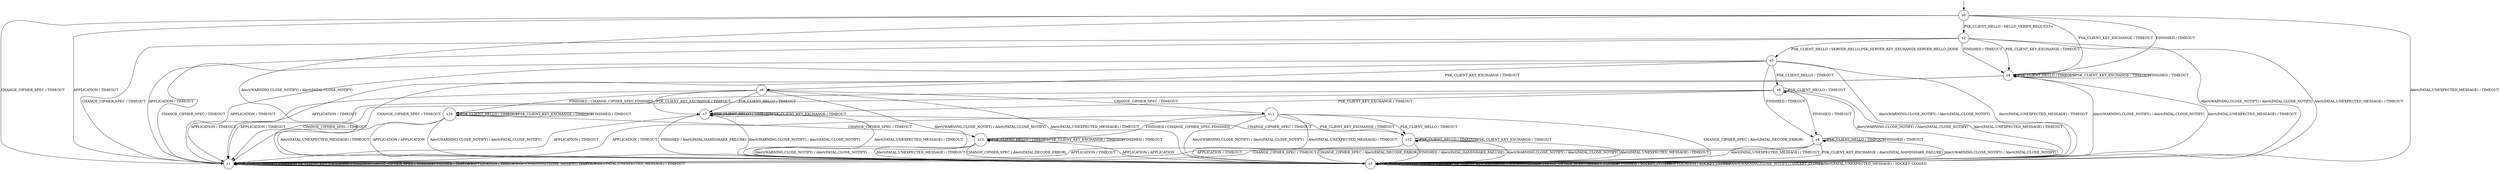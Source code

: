 digraph g {

	s0 [shape="circle" label="s0"];
	s1 [shape="circle" label="s1"];
	s2 [shape="circle" label="s2"];
	s3 [shape="circle" label="s3"];
	s4 [shape="circle" label="s4"];
	s5 [shape="circle" label="s5"];
	s6 [shape="circle" label="s6"];
	s7 [shape="circle" label="s7"];
	s8 [shape="circle" label="s8"];
	s9 [shape="circle" label="s9"];
	s10 [shape="circle" label="s10"];
	s11 [shape="circle" label="s11"];
	s12 [shape="circle" label="s12"];
	s13 [shape="circle" label="s13"];
	s0 -> s2 [label="PSK_CLIENT_HELLO / HELLO_VERIFY_REQUEST+"];
	s0 -> s4 [label="PSK_CLIENT_KEY_EXCHANGE / TIMEOUT"];
	s0 -> s1 [label="CHANGE_CIPHER_SPEC / TIMEOUT"];
	s0 -> s4 [label="FINISHED / TIMEOUT"];
	s0 -> s1 [label="APPLICATION / TIMEOUT"];
	s0 -> s3 [label="Alert(WARNING,CLOSE_NOTIFY) / Alert(FATAL,CLOSE_NOTIFY)"];
	s0 -> s3 [label="Alert(FATAL,UNEXPECTED_MESSAGE) / TIMEOUT"];
	s1 -> s1 [label="PSK_CLIENT_HELLO / TIMEOUT"];
	s1 -> s1 [label="PSK_CLIENT_KEY_EXCHANGE / TIMEOUT"];
	s1 -> s1 [label="CHANGE_CIPHER_SPEC / TIMEOUT"];
	s1 -> s1 [label="FINISHED / TIMEOUT"];
	s1 -> s1 [label="APPLICATION / TIMEOUT"];
	s1 -> s1 [label="Alert(WARNING,CLOSE_NOTIFY) / TIMEOUT"];
	s1 -> s1 [label="Alert(FATAL,UNEXPECTED_MESSAGE) / TIMEOUT"];
	s2 -> s5 [label="PSK_CLIENT_HELLO / SERVER_HELLO,PSK_SERVER_KEY_EXCHANGE,SERVER_HELLO_DONE"];
	s2 -> s4 [label="PSK_CLIENT_KEY_EXCHANGE / TIMEOUT"];
	s2 -> s1 [label="CHANGE_CIPHER_SPEC / TIMEOUT"];
	s2 -> s4 [label="FINISHED / TIMEOUT"];
	s2 -> s1 [label="APPLICATION / TIMEOUT"];
	s2 -> s3 [label="Alert(WARNING,CLOSE_NOTIFY) / Alert(FATAL,CLOSE_NOTIFY)"];
	s2 -> s3 [label="Alert(FATAL,UNEXPECTED_MESSAGE) / TIMEOUT"];
	s3 -> s3 [label="PSK_CLIENT_HELLO / SOCKET_CLOSED"];
	s3 -> s3 [label="PSK_CLIENT_KEY_EXCHANGE / SOCKET_CLOSED"];
	s3 -> s3 [label="CHANGE_CIPHER_SPEC / SOCKET_CLOSED"];
	s3 -> s3 [label="FINISHED / SOCKET_CLOSED"];
	s3 -> s3 [label="APPLICATION / SOCKET_CLOSED"];
	s3 -> s3 [label="Alert(WARNING,CLOSE_NOTIFY) / SOCKET_CLOSED"];
	s3 -> s3 [label="Alert(FATAL,UNEXPECTED_MESSAGE) / SOCKET_CLOSED"];
	s4 -> s4 [label="PSK_CLIENT_HELLO / TIMEOUT"];
	s4 -> s4 [label="PSK_CLIENT_KEY_EXCHANGE / TIMEOUT"];
	s4 -> s1 [label="CHANGE_CIPHER_SPEC / TIMEOUT"];
	s4 -> s4 [label="FINISHED / TIMEOUT"];
	s4 -> s1 [label="APPLICATION / TIMEOUT"];
	s4 -> s3 [label="Alert(WARNING,CLOSE_NOTIFY) / Alert(FATAL,CLOSE_NOTIFY)"];
	s4 -> s3 [label="Alert(FATAL,UNEXPECTED_MESSAGE) / TIMEOUT"];
	s5 -> s9 [label="PSK_CLIENT_HELLO / TIMEOUT"];
	s5 -> s6 [label="PSK_CLIENT_KEY_EXCHANGE / TIMEOUT"];
	s5 -> s1 [label="CHANGE_CIPHER_SPEC / TIMEOUT"];
	s5 -> s8 [label="FINISHED / TIMEOUT"];
	s5 -> s1 [label="APPLICATION / TIMEOUT"];
	s5 -> s3 [label="Alert(WARNING,CLOSE_NOTIFY) / Alert(FATAL,CLOSE_NOTIFY)"];
	s5 -> s3 [label="Alert(FATAL,UNEXPECTED_MESSAGE) / TIMEOUT"];
	s6 -> s7 [label="PSK_CLIENT_HELLO / TIMEOUT"];
	s6 -> s7 [label="PSK_CLIENT_KEY_EXCHANGE / TIMEOUT"];
	s6 -> s11 [label="CHANGE_CIPHER_SPEC / TIMEOUT"];
	s6 -> s10 [label="FINISHED / CHANGE_CIPHER_SPEC,FINISHED"];
	s6 -> s1 [label="APPLICATION / TIMEOUT"];
	s6 -> s3 [label="Alert(WARNING,CLOSE_NOTIFY) / Alert(FATAL,CLOSE_NOTIFY)"];
	s6 -> s3 [label="Alert(FATAL,UNEXPECTED_MESSAGE) / TIMEOUT"];
	s7 -> s7 [label="PSK_CLIENT_HELLO / TIMEOUT"];
	s7 -> s7 [label="PSK_CLIENT_KEY_EXCHANGE / TIMEOUT"];
	s7 -> s12 [label="CHANGE_CIPHER_SPEC / TIMEOUT"];
	s7 -> s3 [label="FINISHED / Alert(FATAL,HANDSHAKE_FAILURE)"];
	s7 -> s1 [label="APPLICATION / TIMEOUT"];
	s7 -> s3 [label="Alert(WARNING,CLOSE_NOTIFY) / Alert(FATAL,CLOSE_NOTIFY)"];
	s7 -> s3 [label="Alert(FATAL,UNEXPECTED_MESSAGE) / TIMEOUT"];
	s8 -> s8 [label="PSK_CLIENT_HELLO / TIMEOUT"];
	s8 -> s3 [label="PSK_CLIENT_KEY_EXCHANGE / Alert(FATAL,HANDSHAKE_FAILURE)"];
	s8 -> s1 [label="CHANGE_CIPHER_SPEC / TIMEOUT"];
	s8 -> s8 [label="FINISHED / TIMEOUT"];
	s8 -> s1 [label="APPLICATION / TIMEOUT"];
	s8 -> s3 [label="Alert(WARNING,CLOSE_NOTIFY) / Alert(FATAL,CLOSE_NOTIFY)"];
	s8 -> s3 [label="Alert(FATAL,UNEXPECTED_MESSAGE) / TIMEOUT"];
	s9 -> s9 [label="PSK_CLIENT_HELLO / TIMEOUT"];
	s9 -> s7 [label="PSK_CLIENT_KEY_EXCHANGE / TIMEOUT"];
	s9 -> s1 [label="CHANGE_CIPHER_SPEC / TIMEOUT"];
	s9 -> s8 [label="FINISHED / TIMEOUT"];
	s9 -> s1 [label="APPLICATION / TIMEOUT"];
	s9 -> s3 [label="Alert(WARNING,CLOSE_NOTIFY) / Alert(FATAL,CLOSE_NOTIFY)"];
	s9 -> s3 [label="Alert(FATAL,UNEXPECTED_MESSAGE) / TIMEOUT"];
	s10 -> s10 [label="PSK_CLIENT_HELLO / TIMEOUT"];
	s10 -> s10 [label="PSK_CLIENT_KEY_EXCHANGE / TIMEOUT"];
	s10 -> s13 [label="CHANGE_CIPHER_SPEC / TIMEOUT"];
	s10 -> s10 [label="FINISHED / TIMEOUT"];
	s10 -> s3 [label="APPLICATION / APPLICATION"];
	s10 -> s3 [label="Alert(WARNING,CLOSE_NOTIFY) / Alert(FATAL,CLOSE_NOTIFY)"];
	s10 -> s3 [label="Alert(FATAL,UNEXPECTED_MESSAGE) / TIMEOUT"];
	s11 -> s12 [label="PSK_CLIENT_HELLO / TIMEOUT"];
	s11 -> s12 [label="PSK_CLIENT_KEY_EXCHANGE / TIMEOUT"];
	s11 -> s3 [label="CHANGE_CIPHER_SPEC / Alert(FATAL,DECODE_ERROR)"];
	s11 -> s13 [label="FINISHED / CHANGE_CIPHER_SPEC,FINISHED"];
	s11 -> s1 [label="APPLICATION / TIMEOUT"];
	s11 -> s3 [label="Alert(WARNING,CLOSE_NOTIFY) / Alert(FATAL,CLOSE_NOTIFY)"];
	s11 -> s3 [label="Alert(FATAL,UNEXPECTED_MESSAGE) / TIMEOUT"];
	s12 -> s12 [label="PSK_CLIENT_HELLO / TIMEOUT"];
	s12 -> s12 [label="PSK_CLIENT_KEY_EXCHANGE / TIMEOUT"];
	s12 -> s3 [label="CHANGE_CIPHER_SPEC / Alert(FATAL,DECODE_ERROR)"];
	s12 -> s3 [label="FINISHED / Alert(FATAL,HANDSHAKE_FAILURE)"];
	s12 -> s1 [label="APPLICATION / TIMEOUT"];
	s12 -> s3 [label="Alert(WARNING,CLOSE_NOTIFY) / Alert(FATAL,CLOSE_NOTIFY)"];
	s12 -> s3 [label="Alert(FATAL,UNEXPECTED_MESSAGE) / TIMEOUT"];
	s13 -> s13 [label="PSK_CLIENT_HELLO / TIMEOUT"];
	s13 -> s13 [label="PSK_CLIENT_KEY_EXCHANGE / TIMEOUT"];
	s13 -> s3 [label="CHANGE_CIPHER_SPEC / Alert(FATAL,DECODE_ERROR)"];
	s13 -> s13 [label="FINISHED / TIMEOUT"];
	s13 -> s3 [label="APPLICATION / APPLICATION"];
	s13 -> s3 [label="Alert(WARNING,CLOSE_NOTIFY) / Alert(FATAL,CLOSE_NOTIFY)"];
	s13 -> s3 [label="Alert(FATAL,UNEXPECTED_MESSAGE) / TIMEOUT"];

__start0 [label="" shape="none" width="0" height="0"];
__start0 -> s0;

}
